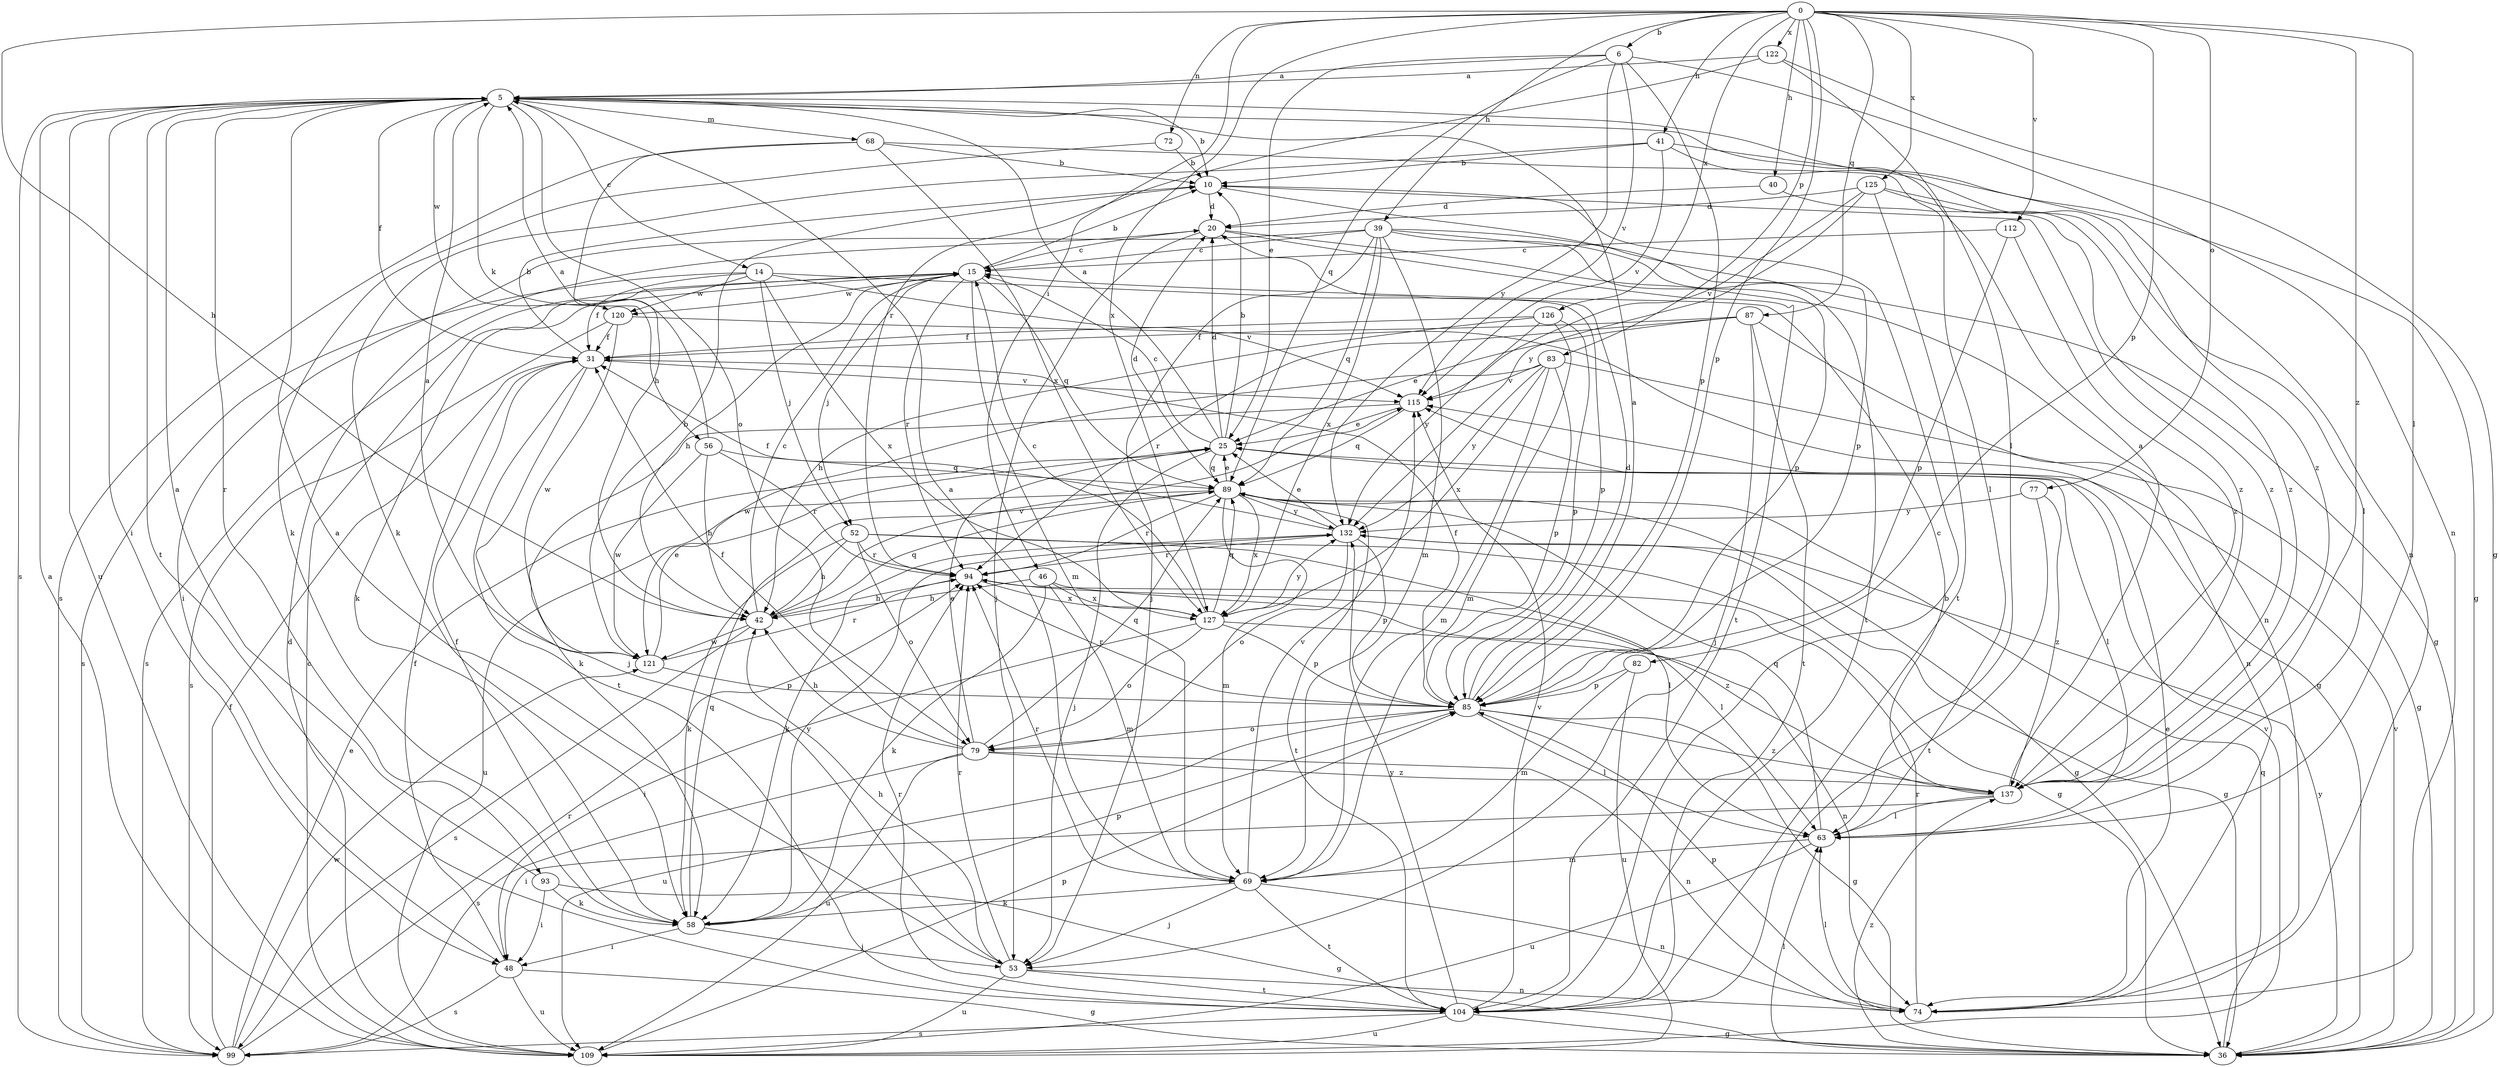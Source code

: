 strict digraph  {
0;
5;
6;
10;
14;
15;
20;
25;
31;
36;
39;
40;
41;
42;
46;
48;
52;
53;
56;
58;
63;
68;
69;
72;
74;
77;
79;
82;
83;
85;
87;
89;
93;
94;
99;
104;
109;
112;
115;
120;
121;
122;
125;
126;
127;
132;
137;
0 -> 6  [label=b];
0 -> 39  [label=h];
0 -> 40  [label=h];
0 -> 41  [label=h];
0 -> 42  [label=h];
0 -> 46  [label=i];
0 -> 63  [label=l];
0 -> 72  [label=n];
0 -> 77  [label=o];
0 -> 82  [label=p];
0 -> 83  [label=p];
0 -> 85  [label=p];
0 -> 87  [label=q];
0 -> 112  [label=v];
0 -> 122  [label=x];
0 -> 125  [label=x];
0 -> 126  [label=x];
0 -> 127  [label=x];
0 -> 137  [label=z];
5 -> 10  [label=b];
5 -> 14  [label=c];
5 -> 31  [label=f];
5 -> 48  [label=i];
5 -> 56  [label=k];
5 -> 68  [label=m];
5 -> 74  [label=n];
5 -> 79  [label=o];
5 -> 93  [label=r];
5 -> 99  [label=s];
5 -> 104  [label=t];
5 -> 109  [label=u];
5 -> 120  [label=w];
6 -> 5  [label=a];
6 -> 25  [label=e];
6 -> 74  [label=n];
6 -> 85  [label=p];
6 -> 89  [label=q];
6 -> 115  [label=v];
6 -> 132  [label=y];
10 -> 20  [label=d];
10 -> 85  [label=p];
10 -> 137  [label=z];
14 -> 31  [label=f];
14 -> 52  [label=j];
14 -> 85  [label=p];
14 -> 99  [label=s];
14 -> 115  [label=v];
14 -> 120  [label=w];
14 -> 127  [label=x];
15 -> 10  [label=b];
15 -> 42  [label=h];
15 -> 52  [label=j];
15 -> 58  [label=k];
15 -> 69  [label=m];
15 -> 89  [label=q];
15 -> 94  [label=r];
15 -> 99  [label=s];
15 -> 120  [label=w];
20 -> 15  [label=c];
20 -> 53  [label=j];
20 -> 74  [label=n];
20 -> 104  [label=t];
25 -> 5  [label=a];
25 -> 10  [label=b];
25 -> 15  [label=c];
25 -> 20  [label=d];
25 -> 53  [label=j];
25 -> 63  [label=l];
25 -> 89  [label=q];
31 -> 10  [label=b];
31 -> 53  [label=j];
31 -> 104  [label=t];
31 -> 115  [label=v];
36 -> 63  [label=l];
36 -> 89  [label=q];
36 -> 115  [label=v];
36 -> 132  [label=y];
36 -> 137  [label=z];
39 -> 15  [label=c];
39 -> 36  [label=g];
39 -> 48  [label=i];
39 -> 53  [label=j];
39 -> 69  [label=m];
39 -> 85  [label=p];
39 -> 89  [label=q];
39 -> 104  [label=t];
39 -> 127  [label=x];
40 -> 20  [label=d];
40 -> 137  [label=z];
41 -> 10  [label=b];
41 -> 36  [label=g];
41 -> 58  [label=k];
41 -> 115  [label=v];
41 -> 137  [label=z];
42 -> 15  [label=c];
42 -> 89  [label=q];
42 -> 99  [label=s];
42 -> 115  [label=v];
42 -> 121  [label=w];
46 -> 42  [label=h];
46 -> 58  [label=k];
46 -> 69  [label=m];
46 -> 127  [label=x];
46 -> 137  [label=z];
48 -> 31  [label=f];
48 -> 36  [label=g];
48 -> 99  [label=s];
48 -> 109  [label=u];
52 -> 36  [label=g];
52 -> 42  [label=h];
52 -> 58  [label=k];
52 -> 63  [label=l];
52 -> 79  [label=o];
52 -> 94  [label=r];
53 -> 5  [label=a];
53 -> 42  [label=h];
53 -> 74  [label=n];
53 -> 94  [label=r];
53 -> 104  [label=t];
53 -> 109  [label=u];
56 -> 5  [label=a];
56 -> 42  [label=h];
56 -> 89  [label=q];
56 -> 94  [label=r];
56 -> 121  [label=w];
58 -> 31  [label=f];
58 -> 48  [label=i];
58 -> 53  [label=j];
58 -> 85  [label=p];
58 -> 89  [label=q];
58 -> 132  [label=y];
63 -> 69  [label=m];
63 -> 89  [label=q];
63 -> 109  [label=u];
68 -> 10  [label=b];
68 -> 42  [label=h];
68 -> 63  [label=l];
68 -> 99  [label=s];
68 -> 127  [label=x];
69 -> 5  [label=a];
69 -> 53  [label=j];
69 -> 58  [label=k];
69 -> 74  [label=n];
69 -> 94  [label=r];
69 -> 104  [label=t];
69 -> 115  [label=v];
72 -> 10  [label=b];
72 -> 58  [label=k];
74 -> 25  [label=e];
74 -> 63  [label=l];
74 -> 85  [label=p];
74 -> 94  [label=r];
77 -> 104  [label=t];
77 -> 132  [label=y];
77 -> 137  [label=z];
79 -> 25  [label=e];
79 -> 31  [label=f];
79 -> 42  [label=h];
79 -> 74  [label=n];
79 -> 89  [label=q];
79 -> 99  [label=s];
79 -> 109  [label=u];
79 -> 137  [label=z];
82 -> 69  [label=m];
82 -> 85  [label=p];
82 -> 109  [label=u];
83 -> 36  [label=g];
83 -> 69  [label=m];
83 -> 85  [label=p];
83 -> 115  [label=v];
83 -> 121  [label=w];
83 -> 127  [label=x];
83 -> 132  [label=y];
85 -> 5  [label=a];
85 -> 20  [label=d];
85 -> 31  [label=f];
85 -> 36  [label=g];
85 -> 63  [label=l];
85 -> 79  [label=o];
85 -> 94  [label=r];
85 -> 109  [label=u];
85 -> 137  [label=z];
87 -> 25  [label=e];
87 -> 31  [label=f];
87 -> 53  [label=j];
87 -> 74  [label=n];
87 -> 94  [label=r];
87 -> 104  [label=t];
89 -> 20  [label=d];
89 -> 25  [label=e];
89 -> 36  [label=g];
89 -> 69  [label=m];
89 -> 94  [label=r];
89 -> 104  [label=t];
89 -> 109  [label=u];
89 -> 127  [label=x];
89 -> 132  [label=y];
93 -> 5  [label=a];
93 -> 36  [label=g];
93 -> 48  [label=i];
93 -> 58  [label=k];
94 -> 42  [label=h];
94 -> 63  [label=l];
94 -> 127  [label=x];
99 -> 25  [label=e];
99 -> 31  [label=f];
99 -> 94  [label=r];
99 -> 121  [label=w];
104 -> 10  [label=b];
104 -> 36  [label=g];
104 -> 94  [label=r];
104 -> 99  [label=s];
104 -> 109  [label=u];
104 -> 115  [label=v];
104 -> 132  [label=y];
109 -> 5  [label=a];
109 -> 15  [label=c];
109 -> 20  [label=d];
109 -> 85  [label=p];
109 -> 115  [label=v];
112 -> 15  [label=c];
112 -> 85  [label=p];
112 -> 137  [label=z];
115 -> 25  [label=e];
115 -> 58  [label=k];
115 -> 89  [label=q];
120 -> 31  [label=f];
120 -> 36  [label=g];
120 -> 99  [label=s];
120 -> 121  [label=w];
121 -> 5  [label=a];
121 -> 10  [label=b];
121 -> 25  [label=e];
121 -> 85  [label=p];
121 -> 94  [label=r];
122 -> 5  [label=a];
122 -> 36  [label=g];
122 -> 63  [label=l];
122 -> 94  [label=r];
125 -> 20  [label=d];
125 -> 63  [label=l];
125 -> 104  [label=t];
125 -> 115  [label=v];
125 -> 132  [label=y];
125 -> 137  [label=z];
126 -> 31  [label=f];
126 -> 42  [label=h];
126 -> 69  [label=m];
126 -> 85  [label=p];
126 -> 132  [label=y];
127 -> 15  [label=c];
127 -> 48  [label=i];
127 -> 74  [label=n];
127 -> 79  [label=o];
127 -> 85  [label=p];
127 -> 89  [label=q];
127 -> 132  [label=y];
132 -> 25  [label=e];
132 -> 31  [label=f];
132 -> 36  [label=g];
132 -> 58  [label=k];
132 -> 79  [label=o];
132 -> 85  [label=p];
132 -> 94  [label=r];
137 -> 5  [label=a];
137 -> 15  [label=c];
137 -> 48  [label=i];
137 -> 63  [label=l];
}
